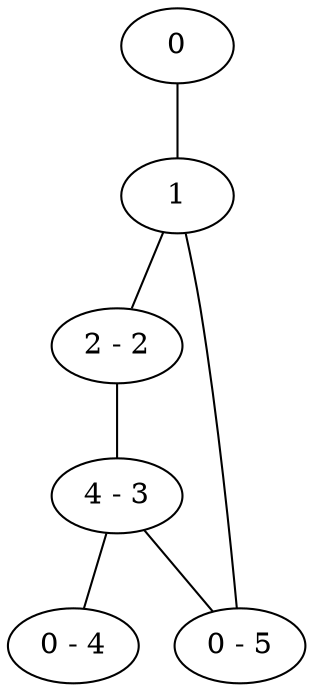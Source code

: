 graph new_graph {
	0;
	1;
	2[label="2 - 2"];
	3[label="4 - 3"];
	4[label="0 - 4"];
	5[label="0 - 5"];
	0--1;
	1--2;
	1--5;
	2--3;
	3--4;
	3--5;
	}
